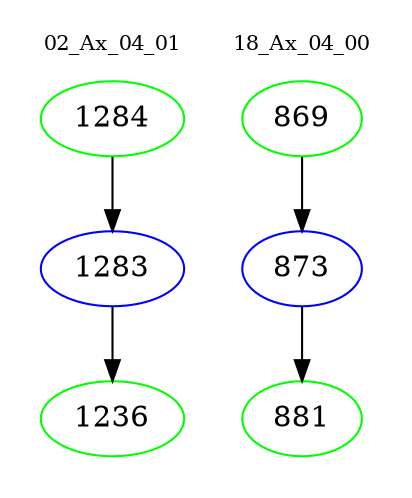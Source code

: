 digraph{
subgraph cluster_0 {
color = white
label = "02_Ax_04_01";
fontsize=10;
T0_1284 [label="1284", color="green"]
T0_1284 -> T0_1283 [color="black"]
T0_1283 [label="1283", color="blue"]
T0_1283 -> T0_1236 [color="black"]
T0_1236 [label="1236", color="green"]
}
subgraph cluster_1 {
color = white
label = "18_Ax_04_00";
fontsize=10;
T1_869 [label="869", color="green"]
T1_869 -> T1_873 [color="black"]
T1_873 [label="873", color="blue"]
T1_873 -> T1_881 [color="black"]
T1_881 [label="881", color="green"]
}
}
